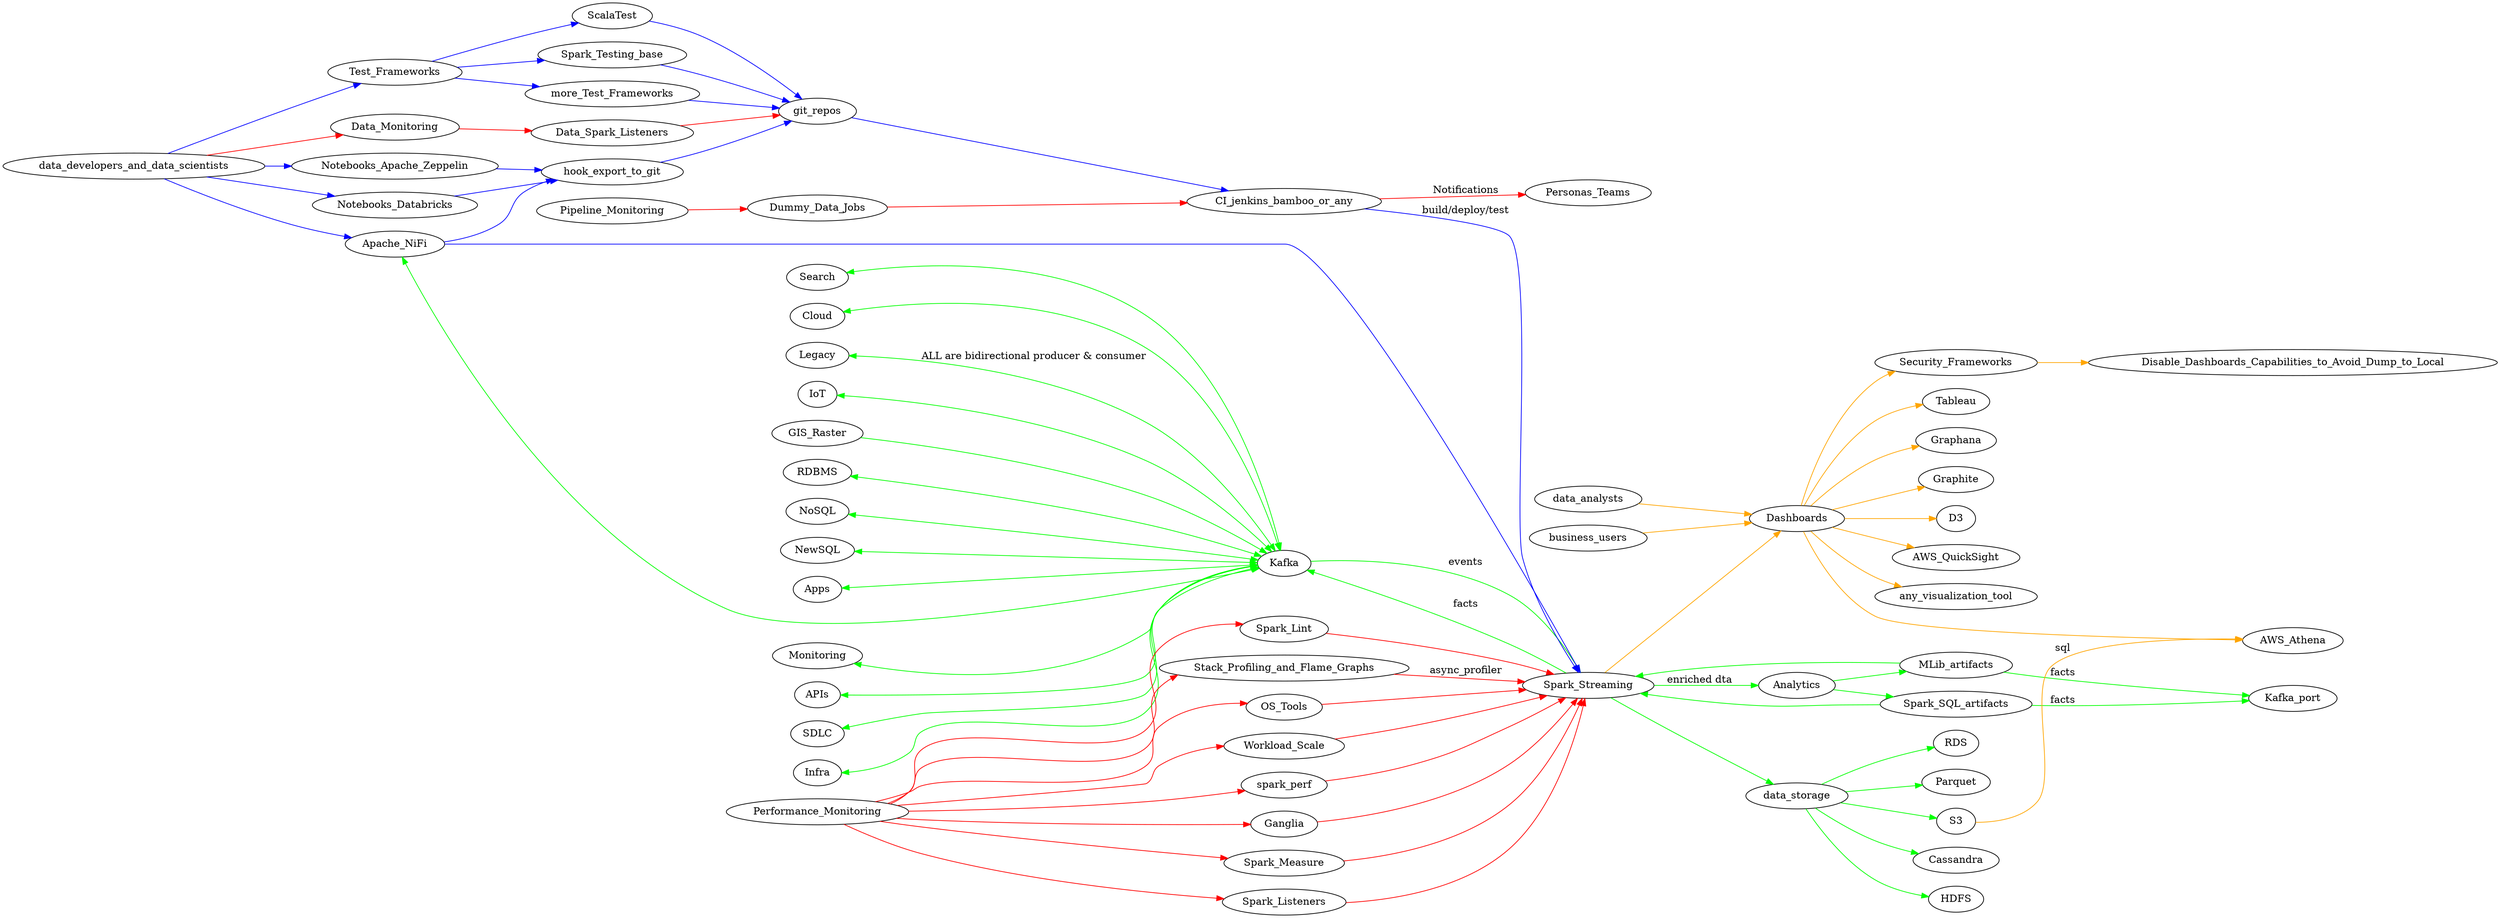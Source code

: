 digraph datapipeline {
    rankdir=LR;

    subgraph datapipeline_technical {

    #Sources - E
    APIs -> Kafka [dir="both" color="green"]

    RDBMS -> Kafka [dir="both" color="green"]
    NoSQL -> Kafka [dir="both" color="green"]
    NewSQL -> Kafka [dir="both" color="green"]
    Apps -> Kafka [dir="both" color="green"]
    Search -> Kafka [dir="both" color="green"]
    Monitoring -> Kafka [dir="both" color="green"]
    SDLC -> Kafka [dir="both" color="green"]
    Infra -> Kafka [dir="both" color="green"]
    Cloud -> Kafka [dir="both" color="green"]
    Legacy -> Kafka [dir="both" label="ALL are bidirectional producer & consumer" color="green"]
    IoT -> Kafka [dir="both" color="green"]
    GIS_Raster -> Kafka [color="green"]

    data_developers_and_data_scientists -> Notebooks_Apache_Zeppelin [color="blue"]
    data_developers_and_data_scientists -> Notebooks_Databricks [color="blue"]
    data_developers_and_data_scientists -> Test_Frameworks [color="blue"]
    Test_Frameworks -> ScalaTest [color="blue"]
    Test_Frameworks -> Spark_Testing_base [color="blue"]
    Test_Frameworks -> more_Test_Frameworks [color="blue"]
    ScalaTest -> git_repos [color="blue"]
    Spark_Testing_base -> git_repos [color="blue"]
    more_Test_Frameworks -> git_repos [color="blue"]
    data_developers_and_data_scientists -> Apache_NiFi [color="blue"]
    Notebooks_Apache_Zeppelin -> hook_export_to_git [color="blue"]
    Notebooks_Databricks -> hook_export_to_git [color="blue"]
    Apache_NiFi -> hook_export_to_git [color="blue"]
    hook_export_to_git -> git_repos [color="blue"]
    git_repos -> CI_jenkins_bamboo_or_any [color="blue"]
    CI_jenkins_bamboo_or_any -> Spark_Streaming [label="build/deploy/test"] [color="blue"]
    Apache_NiFi -> Kafka [dir="both"] [color="green"]
    Apache_NiFi -> Spark_Streaming [color="blue"]
    CI_jenkins_bamboo_or_any -> Personas_Teams [label="Notifications"] [color="red"]

    #Hub
    Kafka -> Spark_Streaming [label="events" color="green"]
    Spark_Streaming -> Kafka [label="facts" color="green"]

    #Monitoring - M
    Data_Monitoring -> Data_Spark_Listeners [color="red"]
    data_developers_and_data_scientists -> Data_Monitoring [color="red"]
    Data_Spark_Listeners -> git_repos [color="red"]
    Performance_Monitoring -> Ganglia [color="red"]
    Performance_Monitoring -> Spark_Measure [color="red"]
    Performance_Monitoring -> Spark_Listeners [color="red"]
    Performance_Monitoring -> Spark_Lint [color="red"]
    Performance_Monitoring -> Stack_Profiling_and_Flame_Graphs [color="red"]
    Performance_Monitoring -> OS_Tools [color="red"]
    Performance_Monitoring -> Workload_Scale [color="red"]
    Performance_Monitoring -> spark_perf [color="red"]
    spark_perf -> Spark_Streaming [color="red"]
    Stack_Profiling_and_Flame_Graphs -> Spark_Streaming [label="async_profiler"] [color="red"]
    Ganglia -> Spark_Streaming [color="red"]
    Spark_Listeners -> Spark_Streaming [color="red"]
    Spark_Measure -> Spark_Streaming [color="red"]
    Spark_Lint -> Spark_Streaming [color="red"]
    OS_Tools -> Spark_Streaming [color="red"]
    Workload_Scale -> Spark_Streaming [color="red"]
    Pipeline_Monitoring -> Dummy_Data_Jobs [color="red"]
    Dummy_Data_Jobs -> CI_jenkins_bamboo_or_any [color="red"]

    #Analytics - A
    Spark_Streaming -> Analytics [label="enriched dta"] [color="green"]
    Analytics -> MLib_artifacts [color="green"]
    Analytics -> Spark_SQL_artifacts [color="green"]
    MLib_artifacts -> Spark_Streaming [color="green"]
    Spark_SQL_artifacts -> Spark_Streaming [color="green"]
    MLib_artifacts -> Kafka_port [label="facts"] [color="green"]
    Spark_SQL_artifacts -> Kafka_port [label="facts"] [color="green"]

    #Targets - L
    Spark_Streaming -> data_storage [color="green"]
    data_storage -> S3 [color="green"]
    data_storage -> Parquet [color="green"]
    data_storage -> Cassandra [color="green"]
    data_storage -> HDFS [color="green"]
    data_storage -> RDS [color="green"]
    S3 -> AWS_Athena [label="sql"] [color="orange"]
    Spark_Streaming -> Dashboards [color="orange"]

    data_analysts -> Dashboards [color="orange"]
    business_users -> Dashboards [color="orange"]

    Dashboards -> Tableau [color="orange"]
    Dashboards -> Graphana [color="orange"]
    Dashboards -> Graphite [color="orange"]
    Dashboards -> D3 [color="orange"]
    Dashboards -> AWS_QuickSight [color="orange"]
    Dashboards -> AWS_Athena [color="orange"]
    Dashboards -> any_visualization_tool [color="orange"]
    Dashboards -> Security_Frameworks [color="orange"]
    Security_Frameworks -> Disable_Dashboards_Capabilities_to_Avoid_Dump_to_Local [color="orange"]

 }

}
